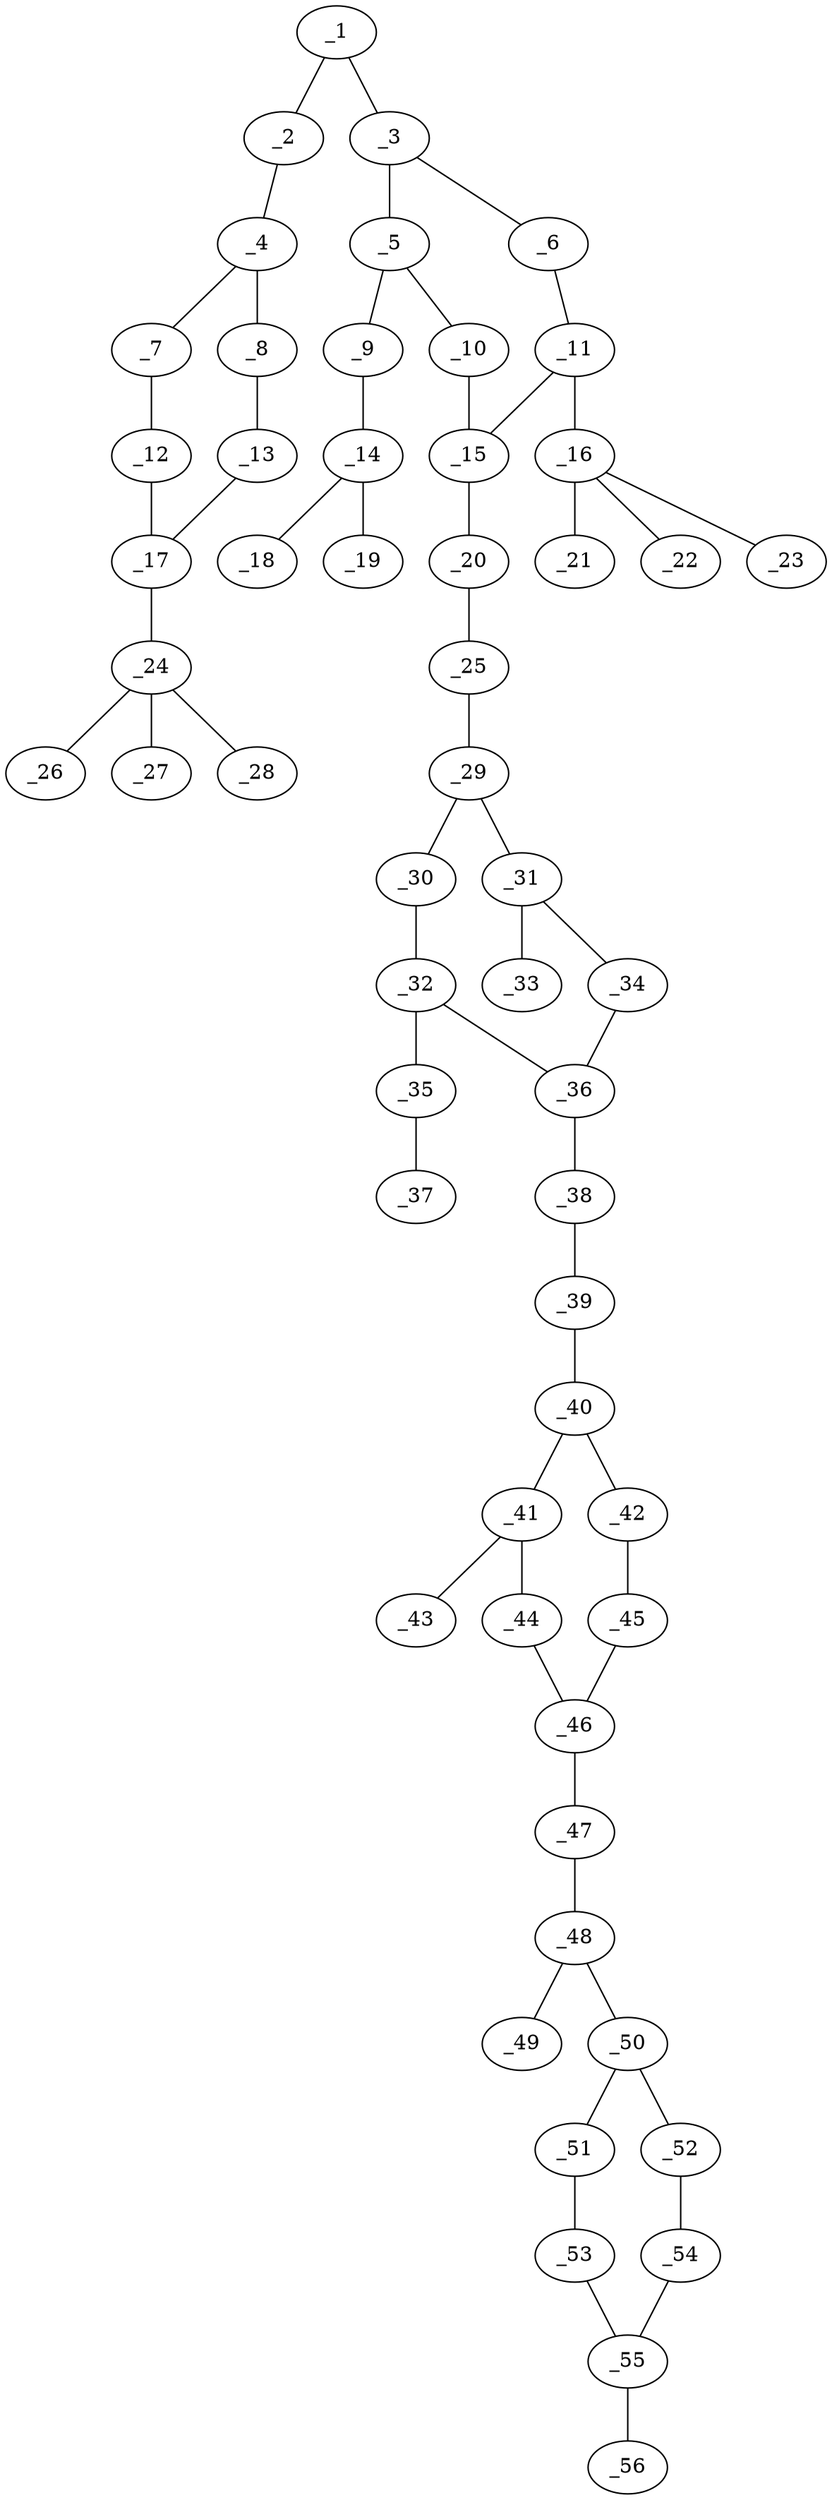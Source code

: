 graph molid78742 {
	_1	 [charge=0,
		chem=4,
		symbol="N  ",
		x="18.4545",
		y="-2"];
	_2	 [charge=0,
		chem=4,
		symbol="N  ",
		x="19.3205",
		y="-1.5"];
	_1 -- _2	 [valence=2];
	_3	 [charge=0,
		chem=1,
		symbol="C  ",
		x="17.5884",
		y="-1.5"];
	_1 -- _3	 [valence=1];
	_4	 [charge=0,
		chem=1,
		symbol="C  ",
		x="20.1865",
		y="-2"];
	_2 -- _4	 [valence=1];
	_5	 [charge=0,
		chem=1,
		symbol="C  ",
		x="16.7224",
		y="-2"];
	_3 -- _5	 [valence=2];
	_6	 [charge=0,
		chem=1,
		symbol="C  ",
		x="17.5884",
		y="-0.5"];
	_3 -- _6	 [valence=1];
	_7	 [charge=0,
		chem=1,
		symbol="C  ",
		x="20.1865",
		y="-3"];
	_4 -- _7	 [valence=2];
	_8	 [charge=0,
		chem=1,
		symbol="C  ",
		x="21.0525",
		y="-1.5"];
	_4 -- _8	 [valence=1];
	_9	 [charge=0,
		chem=4,
		symbol="N  ",
		x="16.7224",
		y="-3"];
	_5 -- _9	 [valence=1];
	_10	 [charge=0,
		chem=1,
		symbol="C  ",
		x="15.8564",
		y="-1.5"];
	_5 -- _10	 [valence=1];
	_11	 [charge=0,
		chem=1,
		symbol="C  ",
		x="16.7224",
		y=0];
	_6 -- _11	 [valence=2];
	_12	 [charge=0,
		chem=1,
		symbol="C  ",
		x="21.0525",
		y="-3.5"];
	_7 -- _12	 [valence=1];
	_13	 [charge=0,
		chem=1,
		symbol="C  ",
		x="21.9186",
		y="-2"];
	_8 -- _13	 [valence=2];
	_14	 [charge=0,
		chem=1,
		symbol="C  ",
		x="15.8564",
		y="-3.5"];
	_9 -- _14	 [valence=1];
	_15	 [charge=0,
		chem=1,
		symbol="C  ",
		x="15.8564",
		y="-0.5"];
	_10 -- _15	 [valence=2];
	_11 -- _15	 [valence=1];
	_16	 [charge=0,
		chem=5,
		symbol="S  ",
		x="16.7224",
		y=1];
	_11 -- _16	 [valence=1];
	_17	 [charge=0,
		chem=1,
		symbol="C  ",
		x="21.9186",
		y="-3"];
	_12 -- _17	 [valence=2];
	_13 -- _17	 [valence=1];
	_18	 [charge=0,
		chem=1,
		symbol="C  ",
		x="15.8564",
		y="-4.5"];
	_14 -- _18	 [valence=1];
	_19	 [charge=0,
		chem=2,
		symbol="O  ",
		x="14.9904",
		y="-3"];
	_14 -- _19	 [valence=2];
	_20	 [charge=0,
		chem=4,
		symbol="N  ",
		x="14.9904",
		y=0];
	_15 -- _20	 [valence=1];
	_21	 [charge=0,
		chem=2,
		symbol="O  ",
		x="16.7224",
		y=2];
	_16 -- _21	 [valence=2];
	_22	 [charge=0,
		chem=2,
		symbol="O  ",
		x="15.7224",
		y=1];
	_16 -- _22	 [valence=2];
	_23	 [charge=0,
		chem=2,
		symbol="O  ",
		x="17.7224",
		y=1];
	_16 -- _23	 [valence=1];
	_24	 [charge=0,
		chem=5,
		symbol="S  ",
		x="22.7846",
		y="-3.5"];
	_17 -- _24	 [valence=1];
	_25	 [charge=0,
		chem=4,
		symbol="N  ",
		x="14.1243",
		y="-0.5"];
	_20 -- _25	 [valence=2];
	_26	 [charge=0,
		chem=2,
		symbol="O  ",
		x="23.6506",
		y="-4.0001"];
	_24 -- _26	 [valence=2];
	_27	 [charge=0,
		chem=2,
		symbol="O  ",
		x="22.2846",
		y="-4.3661"];
	_24 -- _27	 [valence=2];
	_28	 [charge=0,
		chem=2,
		symbol="O  ",
		x="23.2846",
		y="-2.634"];
	_24 -- _28	 [valence=1];
	_29	 [charge=0,
		chem=1,
		symbol="C  ",
		x="13.2583",
		y=0];
	_25 -- _29	 [valence=1];
	_30	 [charge=0,
		chem=1,
		symbol="C  ",
		x="13.2583",
		y=1];
	_29 -- _30	 [valence=2];
	_31	 [charge=0,
		chem=1,
		symbol="C  ",
		x="12.3923",
		y="-0.5"];
	_29 -- _31	 [valence=1];
	_32	 [charge=0,
		chem=1,
		symbol="C  ",
		x="12.3923",
		y="1.5"];
	_30 -- _32	 [valence=1];
	_33	 [charge=0,
		chem=1,
		symbol="C  ",
		x="12.3923",
		y="-1.5"];
	_31 -- _33	 [valence=1];
	_34	 [charge=0,
		chem=1,
		symbol="C  ",
		x="11.5263",
		y=0];
	_31 -- _34	 [valence=2];
	_35	 [charge=0,
		chem=2,
		symbol="O  ",
		x="12.3923",
		y="2.5"];
	_32 -- _35	 [valence=1];
	_36	 [charge=0,
		chem=1,
		symbol="C  ",
		x="11.5263",
		y=1];
	_32 -- _36	 [valence=2];
	_34 -- _36	 [valence=1];
	_37	 [charge=0,
		chem=1,
		symbol="C  ",
		x="11.5263",
		y=3];
	_35 -- _37	 [valence=1];
	_38	 [charge=0,
		chem=4,
		symbol="N  ",
		x="10.6602",
		y="1.5"];
	_36 -- _38	 [valence=1];
	_39	 [charge=0,
		chem=4,
		symbol="N  ",
		x="9.7942",
		y=1];
	_38 -- _39	 [valence=2];
	_40	 [charge=0,
		chem=1,
		symbol="C  ",
		x="8.9282",
		y="1.5"];
	_39 -- _40	 [valence=1];
	_41	 [charge=0,
		chem=1,
		symbol="C  ",
		x="8.9282",
		y="2.5"];
	_40 -- _41	 [valence=2];
	_42	 [charge=0,
		chem=1,
		symbol="C  ",
		x="8.0622",
		y=1];
	_40 -- _42	 [valence=1];
	_43	 [charge=0,
		chem=1,
		symbol="C  ",
		x="9.7942",
		y=3];
	_41 -- _43	 [valence=1];
	_44	 [charge=0,
		chem=1,
		symbol="C  ",
		x="8.0622",
		y=3];
	_41 -- _44	 [valence=1];
	_45	 [charge=0,
		chem=1,
		symbol="C  ",
		x="7.1961",
		y="1.5"];
	_42 -- _45	 [valence=2];
	_46	 [charge=0,
		chem=1,
		symbol="C  ",
		x="7.1961",
		y="2.5"];
	_44 -- _46	 [valence=2];
	_45 -- _46	 [valence=1];
	_47	 [charge=0,
		chem=4,
		symbol="N  ",
		x="6.3301",
		y=3];
	_46 -- _47	 [valence=1];
	_48	 [charge=0,
		chem=1,
		symbol="C  ",
		x="5.4641",
		y="2.5"];
	_47 -- _48	 [valence=1];
	_49	 [charge=0,
		chem=2,
		symbol="O  ",
		x="5.4641",
		y="1.5"];
	_48 -- _49	 [valence=2];
	_50	 [charge=0,
		chem=1,
		symbol="C  ",
		x="4.5981",
		y=3];
	_48 -- _50	 [valence=1];
	_51	 [charge=0,
		chem=1,
		symbol="C  ",
		x="3.732",
		y="2.5"];
	_50 -- _51	 [valence=2];
	_52	 [charge=0,
		chem=1,
		symbol="C  ",
		x="4.5981",
		y=4];
	_50 -- _52	 [valence=1];
	_53	 [charge=0,
		chem=1,
		symbol="C  ",
		x="2.866",
		y=3];
	_51 -- _53	 [valence=1];
	_54	 [charge=0,
		chem=1,
		symbol="C  ",
		x="3.7321",
		y="4.5"];
	_52 -- _54	 [valence=2];
	_55	 [charge=0,
		chem=1,
		symbol="C  ",
		x="2.866",
		y=4];
	_53 -- _55	 [valence=2];
	_54 -- _55	 [valence=1];
	_56	 [charge=0,
		chem=4,
		symbol="N  ",
		x=2,
		y="4.5"];
	_55 -- _56	 [valence=1];
}
